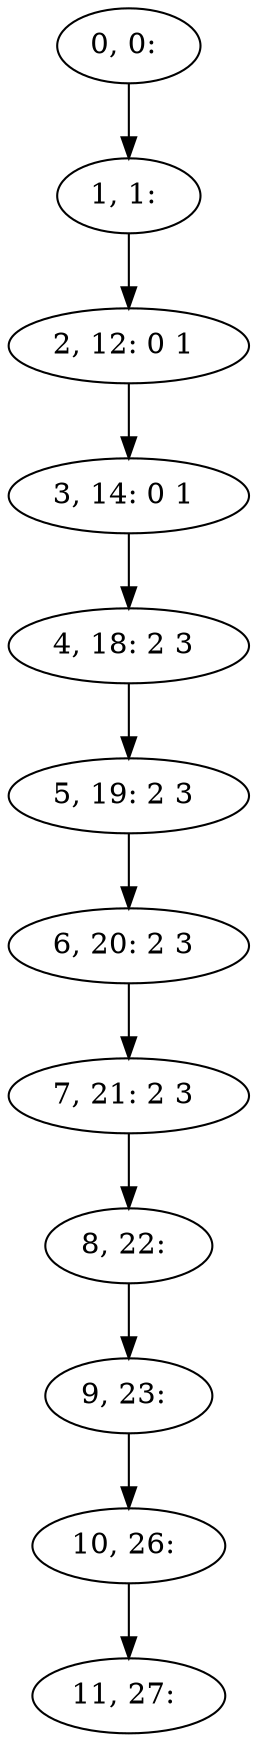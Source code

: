 digraph G {
0[label="0, 0: "];
1[label="1, 1: "];
2[label="2, 12: 0 1 "];
3[label="3, 14: 0 1 "];
4[label="4, 18: 2 3 "];
5[label="5, 19: 2 3 "];
6[label="6, 20: 2 3 "];
7[label="7, 21: 2 3 "];
8[label="8, 22: "];
9[label="9, 23: "];
10[label="10, 26: "];
11[label="11, 27: "];
0->1 ;
1->2 ;
2->3 ;
3->4 ;
4->5 ;
5->6 ;
6->7 ;
7->8 ;
8->9 ;
9->10 ;
10->11 ;
}
